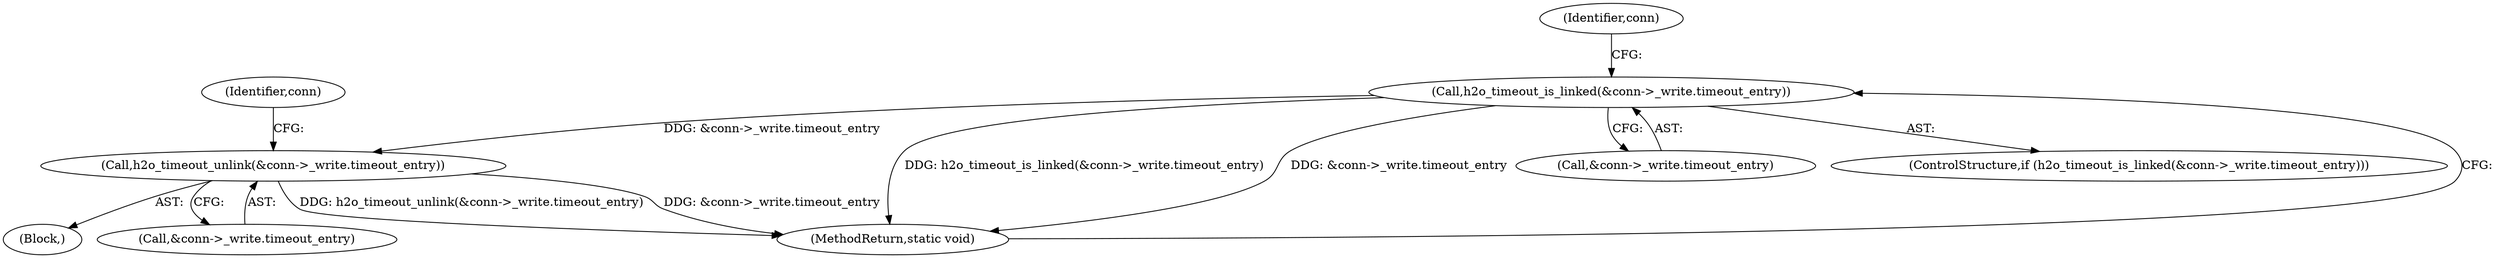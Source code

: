digraph "0_h2o_1c0808d580da09fdec5a9a74ff09e103ea058dd4_0@pointer" {
"1000128" [label="(Call,h2o_timeout_is_linked(&conn->_write.timeout_entry))"];
"1000136" [label="(Call,h2o_timeout_unlink(&conn->_write.timeout_entry))"];
"1000135" [label="(Block,)"];
"1000145" [label="(MethodReturn,static void)"];
"1000144" [label="(Identifier,conn)"];
"1000136" [label="(Call,h2o_timeout_unlink(&conn->_write.timeout_entry))"];
"1000140" [label="(Identifier,conn)"];
"1000128" [label="(Call,h2o_timeout_is_linked(&conn->_write.timeout_entry))"];
"1000129" [label="(Call,&conn->_write.timeout_entry)"];
"1000137" [label="(Call,&conn->_write.timeout_entry)"];
"1000127" [label="(ControlStructure,if (h2o_timeout_is_linked(&conn->_write.timeout_entry)))"];
"1000128" -> "1000127"  [label="AST: "];
"1000128" -> "1000129"  [label="CFG: "];
"1000129" -> "1000128"  [label="AST: "];
"1000140" -> "1000128"  [label="CFG: "];
"1000145" -> "1000128"  [label="CFG: "];
"1000128" -> "1000145"  [label="DDG: h2o_timeout_is_linked(&conn->_write.timeout_entry)"];
"1000128" -> "1000145"  [label="DDG: &conn->_write.timeout_entry"];
"1000128" -> "1000136"  [label="DDG: &conn->_write.timeout_entry"];
"1000136" -> "1000135"  [label="AST: "];
"1000136" -> "1000137"  [label="CFG: "];
"1000137" -> "1000136"  [label="AST: "];
"1000144" -> "1000136"  [label="CFG: "];
"1000136" -> "1000145"  [label="DDG: h2o_timeout_unlink(&conn->_write.timeout_entry)"];
"1000136" -> "1000145"  [label="DDG: &conn->_write.timeout_entry"];
}
